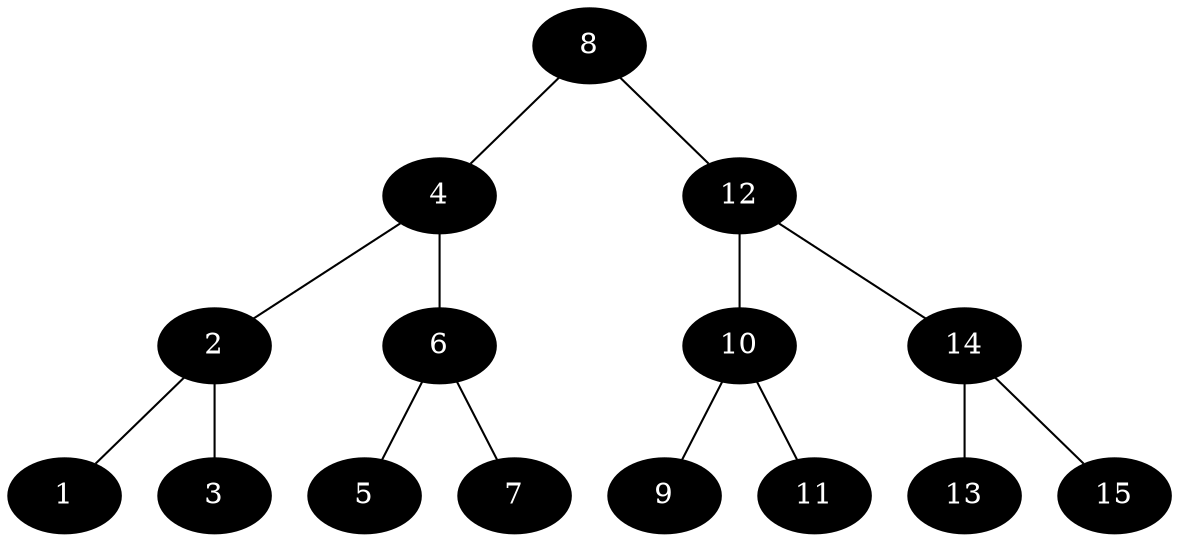 graph a{ 8--4;
8--12;
4--2;
4--6;
12--10;
12--14;
2--1;
2--3;
6--5;
6--7;
10--9;
10--11;
14--13;
14--15;
8[color = black, style = filled, fontcolor = white]
4[color = black, style = filled, fontcolor = white]
12[color = black, style = filled, fontcolor = white]
2[color = black, style = filled, fontcolor = white]
6[color = black, style = filled, fontcolor = white]
10[color = black, style = filled, fontcolor = white]
14[color = black, style = filled, fontcolor = white]
1[color = black, style = filled, fontcolor = white]
3[color = black, style = filled, fontcolor = white]
5[color = black, style = filled, fontcolor = white]
7[color = black, style = filled, fontcolor = white]
9[color = black, style = filled, fontcolor = white]
11[color = black, style = filled, fontcolor = white]
13[color = black, style = filled, fontcolor = white]
15[color = black, style = filled, fontcolor = white]
}